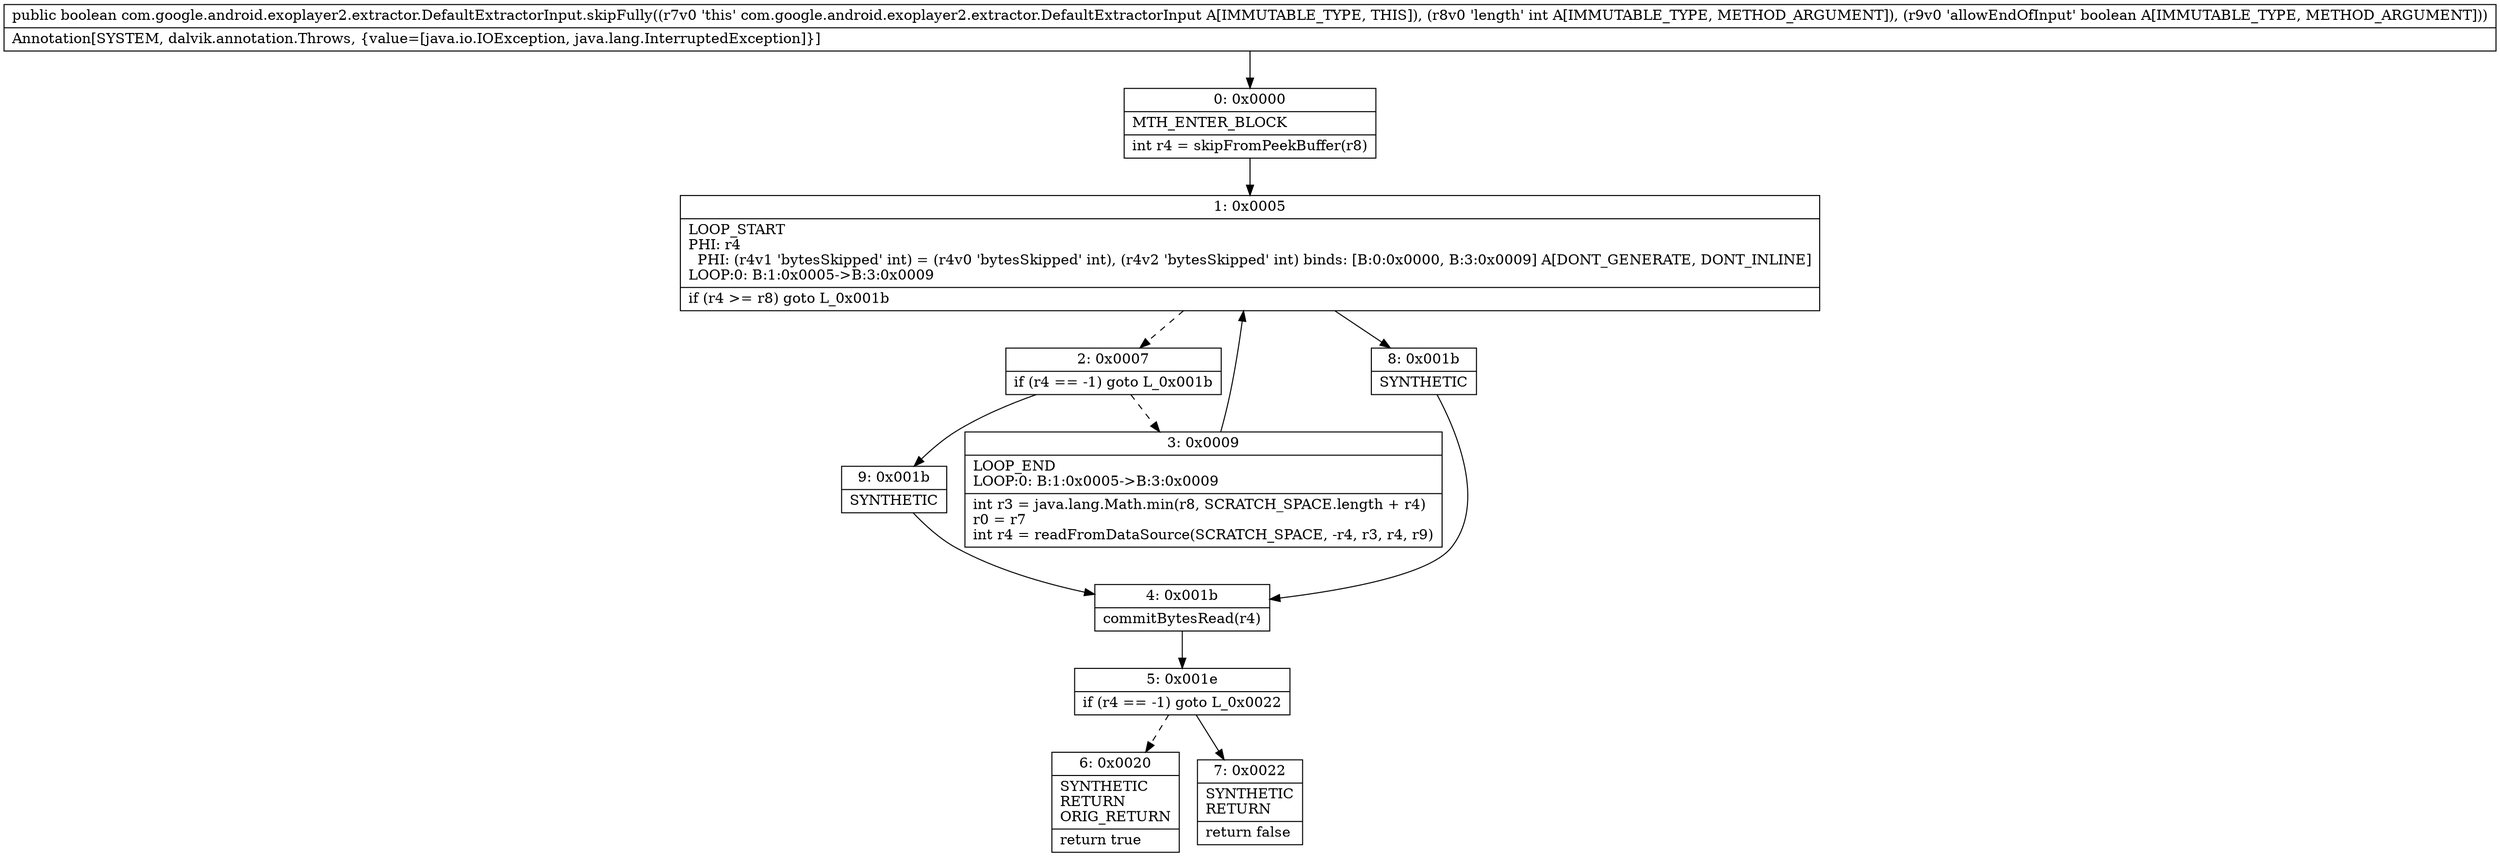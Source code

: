 digraph "CFG forcom.google.android.exoplayer2.extractor.DefaultExtractorInput.skipFully(IZ)Z" {
Node_0 [shape=record,label="{0\:\ 0x0000|MTH_ENTER_BLOCK\l|int r4 = skipFromPeekBuffer(r8)\l}"];
Node_1 [shape=record,label="{1\:\ 0x0005|LOOP_START\lPHI: r4 \l  PHI: (r4v1 'bytesSkipped' int) = (r4v0 'bytesSkipped' int), (r4v2 'bytesSkipped' int) binds: [B:0:0x0000, B:3:0x0009] A[DONT_GENERATE, DONT_INLINE]\lLOOP:0: B:1:0x0005\-\>B:3:0x0009\l|if (r4 \>= r8) goto L_0x001b\l}"];
Node_2 [shape=record,label="{2\:\ 0x0007|if (r4 == \-1) goto L_0x001b\l}"];
Node_3 [shape=record,label="{3\:\ 0x0009|LOOP_END\lLOOP:0: B:1:0x0005\-\>B:3:0x0009\l|int r3 = java.lang.Math.min(r8, SCRATCH_SPACE.length + r4)\lr0 = r7\lint r4 = readFromDataSource(SCRATCH_SPACE, \-r4, r3, r4, r9)\l}"];
Node_4 [shape=record,label="{4\:\ 0x001b|commitBytesRead(r4)\l}"];
Node_5 [shape=record,label="{5\:\ 0x001e|if (r4 == \-1) goto L_0x0022\l}"];
Node_6 [shape=record,label="{6\:\ 0x0020|SYNTHETIC\lRETURN\lORIG_RETURN\l|return true\l}"];
Node_7 [shape=record,label="{7\:\ 0x0022|SYNTHETIC\lRETURN\l|return false\l}"];
Node_8 [shape=record,label="{8\:\ 0x001b|SYNTHETIC\l}"];
Node_9 [shape=record,label="{9\:\ 0x001b|SYNTHETIC\l}"];
MethodNode[shape=record,label="{public boolean com.google.android.exoplayer2.extractor.DefaultExtractorInput.skipFully((r7v0 'this' com.google.android.exoplayer2.extractor.DefaultExtractorInput A[IMMUTABLE_TYPE, THIS]), (r8v0 'length' int A[IMMUTABLE_TYPE, METHOD_ARGUMENT]), (r9v0 'allowEndOfInput' boolean A[IMMUTABLE_TYPE, METHOD_ARGUMENT]))  | Annotation[SYSTEM, dalvik.annotation.Throws, \{value=[java.io.IOException, java.lang.InterruptedException]\}]\l}"];
MethodNode -> Node_0;
Node_0 -> Node_1;
Node_1 -> Node_2[style=dashed];
Node_1 -> Node_8;
Node_2 -> Node_3[style=dashed];
Node_2 -> Node_9;
Node_3 -> Node_1;
Node_4 -> Node_5;
Node_5 -> Node_6[style=dashed];
Node_5 -> Node_7;
Node_8 -> Node_4;
Node_9 -> Node_4;
}

